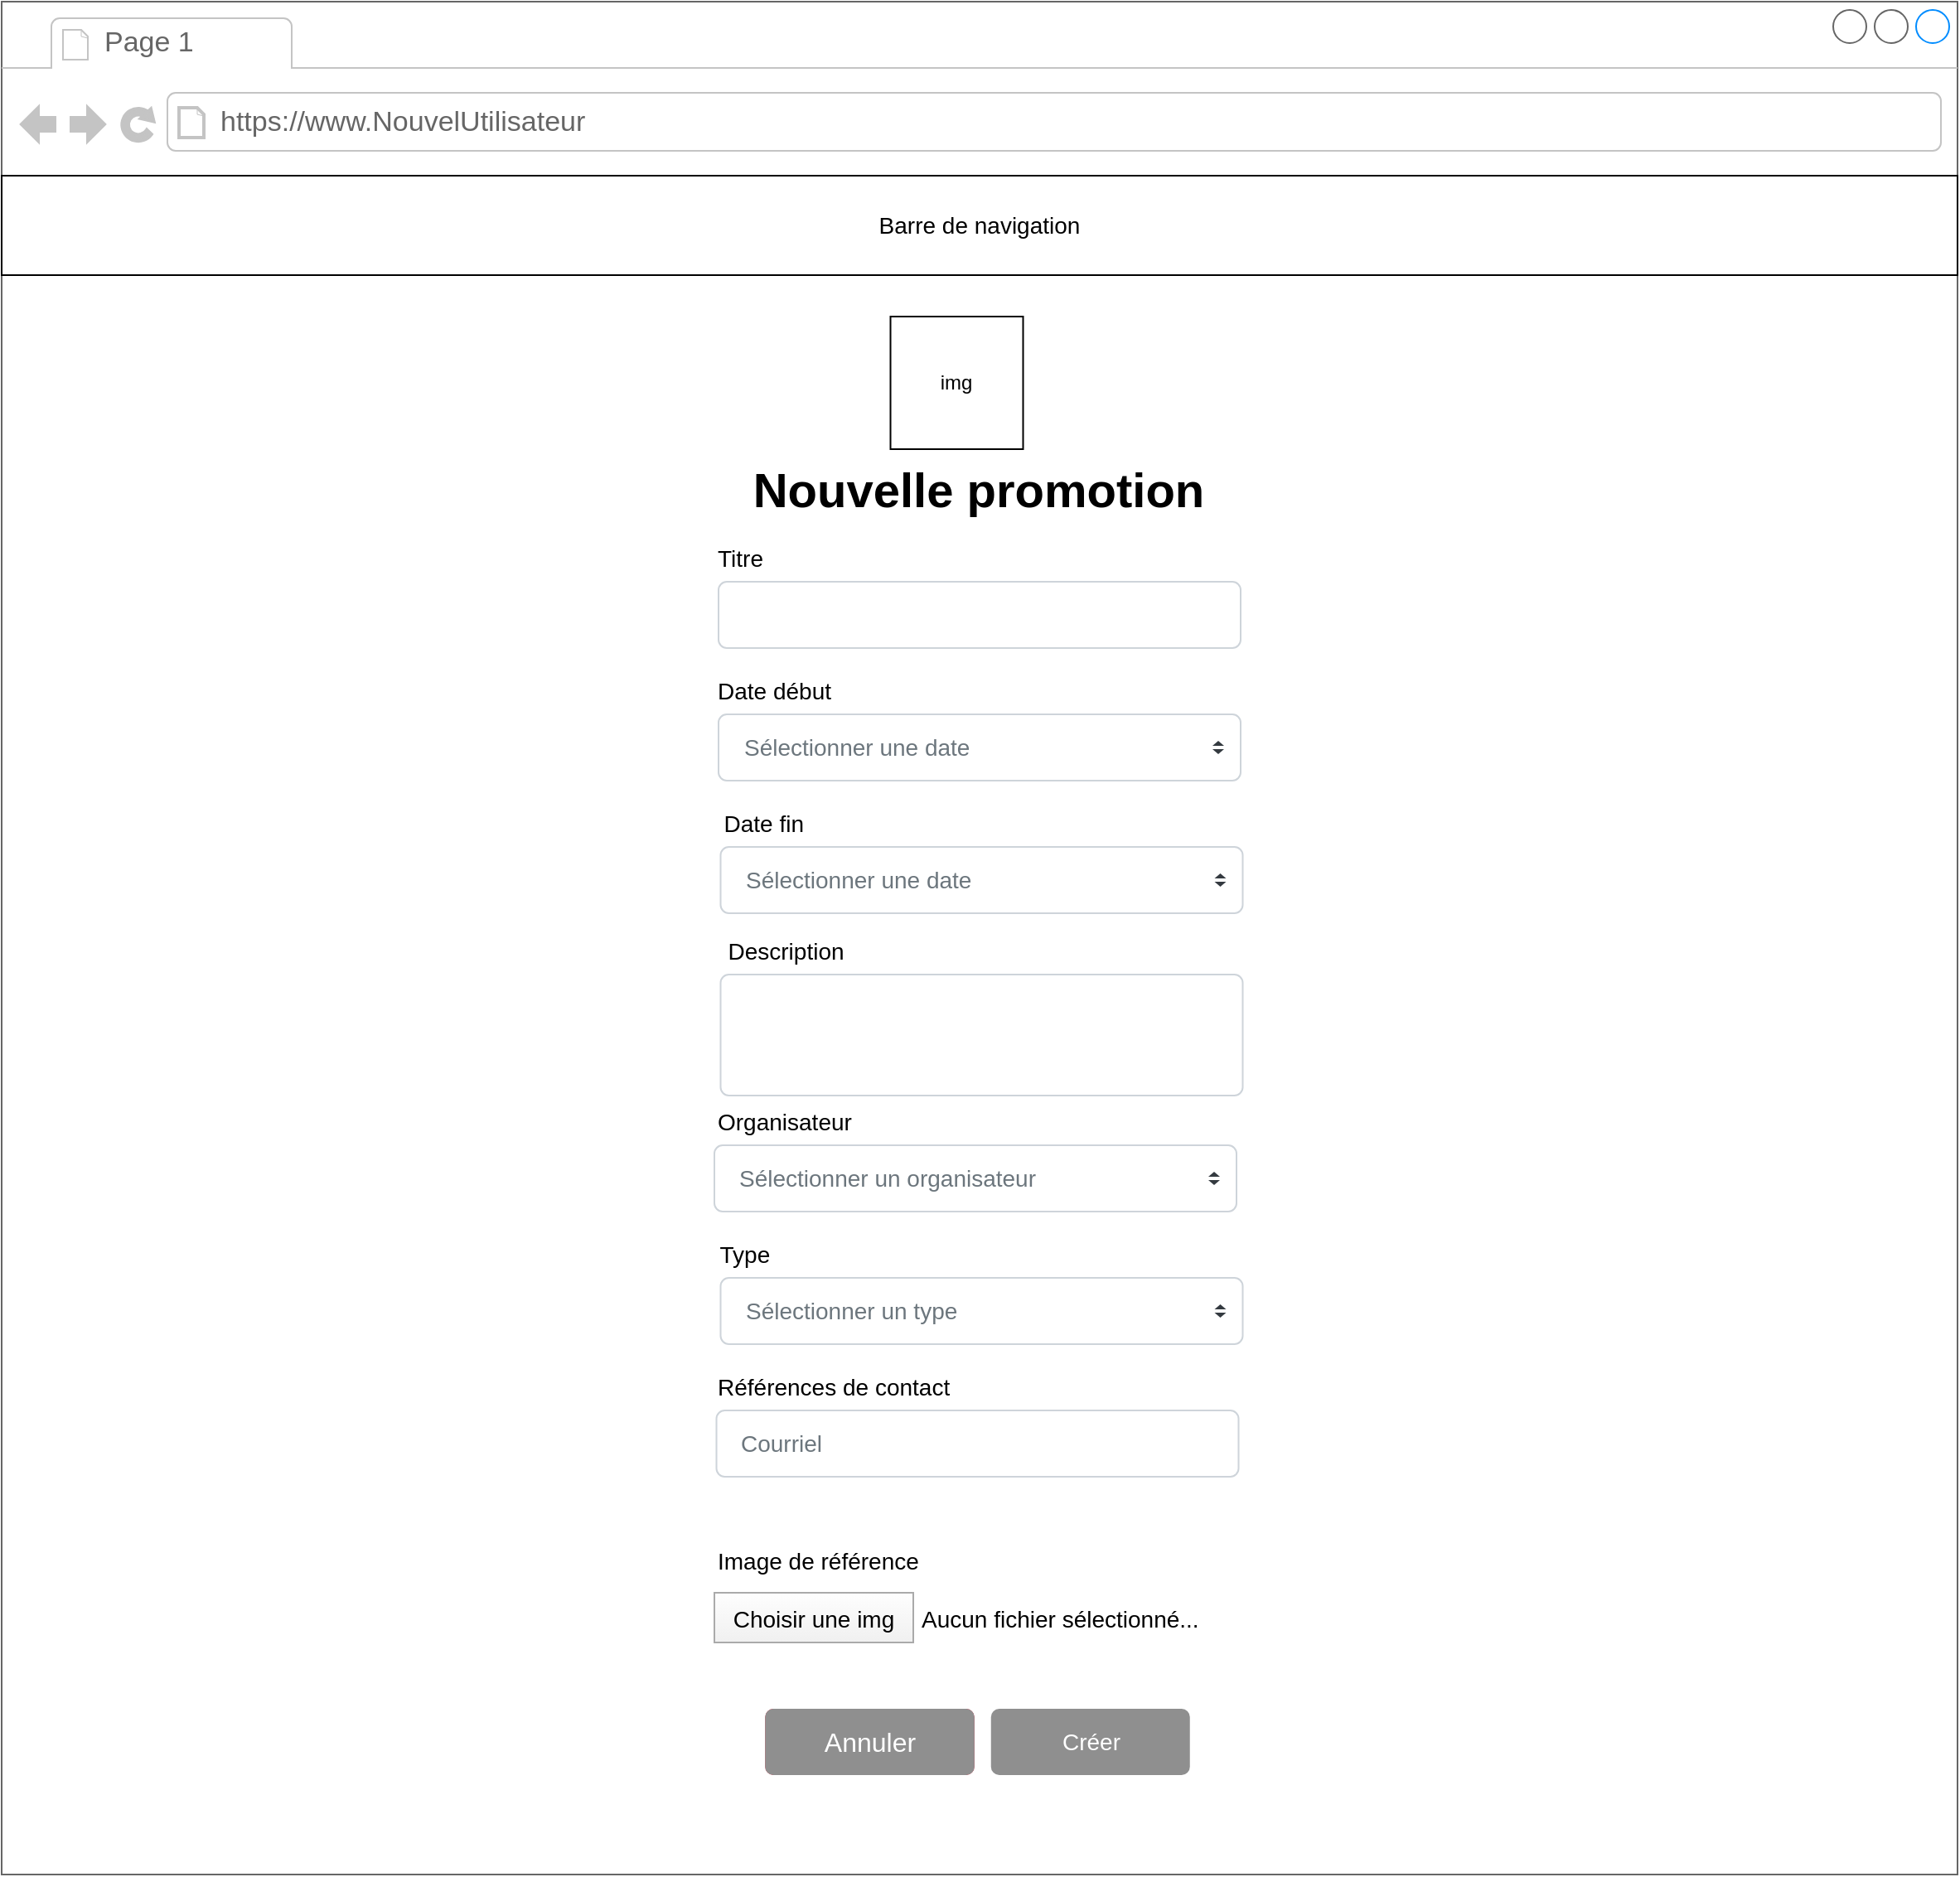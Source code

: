<mxfile version="20.2.3" type="device"><diagram id="v4z9Ec0Ht1OAslnS_UjM" name="Page-1"><mxGraphModel dx="1814" dy="941" grid="1" gridSize="10" guides="1" tooltips="1" connect="1" arrows="1" fold="1" page="1" pageScale="1" pageWidth="827" pageHeight="1169" math="0" shadow="0"><root><mxCell id="0"/><mxCell id="1" parent="0"/><mxCell id="5IHfK-py2Uy9d3OP39Ij-1" value="" style="strokeWidth=1;shadow=0;dashed=0;align=center;html=1;shape=mxgraph.mockup.containers.browserWindow;rSize=0;strokeColor=#666666;strokeColor2=#008cff;strokeColor3=#c4c4c4;mainText=,;recursiveResize=0;" parent="1" vertex="1"><mxGeometry x="220" y="20" width="1180" height="1130" as="geometry"/></mxCell><mxCell id="5IHfK-py2Uy9d3OP39Ij-2" value="Page 1" style="strokeWidth=1;shadow=0;dashed=0;align=center;html=1;shape=mxgraph.mockup.containers.anchor;fontSize=17;fontColor=#666666;align=left;" parent="5IHfK-py2Uy9d3OP39Ij-1" vertex="1"><mxGeometry x="60" y="12" width="110" height="26" as="geometry"/></mxCell><mxCell id="5IHfK-py2Uy9d3OP39Ij-3" value="https://www.NouvelUtilisateur" style="strokeWidth=1;shadow=0;dashed=0;align=center;html=1;shape=mxgraph.mockup.containers.anchor;rSize=0;fontSize=17;fontColor=#666666;align=left;" parent="5IHfK-py2Uy9d3OP39Ij-1" vertex="1"><mxGeometry x="130" y="60" width="250" height="26" as="geometry"/></mxCell><mxCell id="5IHfK-py2Uy9d3OP39Ij-4" value="&lt;font style=&quot;font-size: 14px;&quot;&gt;Barre de navigation&lt;/font&gt;" style="rounded=0;whiteSpace=wrap;html=1;" parent="5IHfK-py2Uy9d3OP39Ij-1" vertex="1"><mxGeometry y="105" width="1180" height="60" as="geometry"/></mxCell><mxCell id="5IHfK-py2Uy9d3OP39Ij-5" value="Titre " style="fillColor=none;strokeColor=none;align=left;fontSize=14;" parent="5IHfK-py2Uy9d3OP39Ij-1" vertex="1"><mxGeometry x="430" y="320" width="100" height="30" as="geometry"/></mxCell><mxCell id="5IHfK-py2Uy9d3OP39Ij-7" value="Date début" style="fillColor=none;strokeColor=none;align=left;fontSize=14;" parent="5IHfK-py2Uy9d3OP39Ij-1" vertex="1"><mxGeometry x="430" y="400" width="100" height="30" as="geometry"/></mxCell><mxCell id="5IHfK-py2Uy9d3OP39Ij-8" value="" style="html=1;shadow=0;dashed=0;shape=mxgraph.bootstrap.rrect;rSize=5;fillColor=#ffffff;strokeColor=#CED4DA;align=left;spacing=15;fontSize=14;fontColor=#6C767D;" parent="5IHfK-py2Uy9d3OP39Ij-1" vertex="1"><mxGeometry x="432.5" y="350" width="315" height="40" as="geometry"/></mxCell><mxCell id="5IHfK-py2Uy9d3OP39Ij-9" value="Créer" style="html=1;shadow=0;dashed=0;shape=mxgraph.bootstrap.rrect;rSize=5;fillColor=#8F8F8F;strokeColor=none;align=center;spacing=15;fontSize=14;fontColor=#ffffff;" parent="5IHfK-py2Uy9d3OP39Ij-1" vertex="1"><mxGeometry x="596.88" y="1030" width="120" height="40" as="geometry"/></mxCell><mxCell id="5IHfK-py2Uy9d3OP39Ij-10" value="Sélectionner un organisateur" style="html=1;shadow=0;dashed=0;shape=mxgraph.bootstrap.rrect;rSize=5;fillColor=#ffffff;strokeColor=#CED4DA;align=left;spacing=15;fontSize=14;fontColor=#6C767D;" parent="5IHfK-py2Uy9d3OP39Ij-1" vertex="1"><mxGeometry x="430" y="690" width="315" height="40" as="geometry"/></mxCell><mxCell id="5IHfK-py2Uy9d3OP39Ij-11" value="" style="shape=triangle;direction=south;fillColor=#343A40;strokeColor=none;perimeter=none;" parent="5IHfK-py2Uy9d3OP39Ij-10" vertex="1"><mxGeometry x="1" y="0.5" width="7" height="3" relative="1" as="geometry"><mxPoint x="-17" y="1" as="offset"/></mxGeometry></mxCell><mxCell id="5IHfK-py2Uy9d3OP39Ij-12" value="" style="shape=triangle;direction=north;fillColor=#343A40;strokeColor=none;perimeter=none;" parent="5IHfK-py2Uy9d3OP39Ij-10" vertex="1"><mxGeometry x="1" y="0.5" width="7" height="3" relative="1" as="geometry"><mxPoint x="-17" y="-4" as="offset"/></mxGeometry></mxCell><mxCell id="5IHfK-py2Uy9d3OP39Ij-13" value="Organisateur" style="fillColor=none;strokeColor=none;align=left;fontSize=14;" parent="5IHfK-py2Uy9d3OP39Ij-1" vertex="1"><mxGeometry x="430" y="660" width="100" height="30" as="geometry"/></mxCell><mxCell id="5IHfK-py2Uy9d3OP39Ij-14" value="&lt;font size=&quot;1&quot; style=&quot;&quot;&gt;&lt;b style=&quot;font-size: 29px;&quot;&gt;Nouvelle promotion&lt;/b&gt;&lt;/font&gt;" style="text;html=1;align=center;verticalAlign=middle;resizable=0;points=[];autosize=1;strokeColor=none;fillColor=none;fontSize=14;" parent="5IHfK-py2Uy9d3OP39Ij-1" vertex="1"><mxGeometry x="438.75" y="270" width="300" height="50" as="geometry"/></mxCell><mxCell id="5IHfK-py2Uy9d3OP39Ij-16" value="Date fin" style="fillColor=none;strokeColor=none;align=left;fontSize=14;" parent="5IHfK-py2Uy9d3OP39Ij-1" vertex="1"><mxGeometry x="433.75" y="480" width="100" height="30" as="geometry"/></mxCell><mxCell id="5IHfK-py2Uy9d3OP39Ij-17" value="" style="html=1;shadow=0;dashed=0;shape=mxgraph.bootstrap.rrect;rSize=5;fillColor=#ffffff;strokeColor=#CED4DA;align=left;spacing=15;fontSize=14;fontColor=#6C767D;" parent="5IHfK-py2Uy9d3OP39Ij-1" vertex="1"><mxGeometry x="433.75" y="587" width="315" height="73" as="geometry"/></mxCell><mxCell id="5IHfK-py2Uy9d3OP39Ij-18" value="Description" style="fillColor=none;strokeColor=none;align=left;fontSize=14;" parent="5IHfK-py2Uy9d3OP39Ij-1" vertex="1"><mxGeometry x="436.25" y="557" width="100" height="30" as="geometry"/></mxCell><mxCell id="5IHfK-py2Uy9d3OP39Ij-19" value="Courriel" style="html=1;shadow=0;dashed=0;shape=mxgraph.bootstrap.rrect;rSize=5;fillColor=#ffffff;strokeColor=#CED4DA;align=left;spacing=15;fontSize=14;fontColor=#6C767D;" parent="5IHfK-py2Uy9d3OP39Ij-1" vertex="1"><mxGeometry x="431.25" y="850" width="315" height="40" as="geometry"/></mxCell><mxCell id="5IHfK-py2Uy9d3OP39Ij-20" value="Références de contact" style="fillColor=none;strokeColor=none;align=left;fontSize=14;" parent="5IHfK-py2Uy9d3OP39Ij-1" vertex="1"><mxGeometry x="430" y="820" width="100" height="30" as="geometry"/></mxCell><mxCell id="5IHfK-py2Uy9d3OP39Ij-23" value="Type" style="fillColor=none;strokeColor=none;align=left;fontSize=14;" parent="5IHfK-py2Uy9d3OP39Ij-1" vertex="1"><mxGeometry x="431.25" y="740" width="100" height="30" as="geometry"/></mxCell><mxCell id="5IHfK-py2Uy9d3OP39Ij-25" value="img" style="whiteSpace=wrap;html=1;aspect=fixed;" parent="5IHfK-py2Uy9d3OP39Ij-1" vertex="1"><mxGeometry x="536.25" y="190" width="80" height="80" as="geometry"/></mxCell><mxCell id="5IHfK-py2Uy9d3OP39Ij-27" value="Sélectionner une date" style="html=1;shadow=0;dashed=0;shape=mxgraph.bootstrap.rrect;rSize=5;fillColor=#ffffff;strokeColor=#CED4DA;align=left;spacing=15;fontSize=14;fontColor=#6C767D;" parent="5IHfK-py2Uy9d3OP39Ij-1" vertex="1"><mxGeometry x="433.75" y="510" width="315" height="40" as="geometry"/></mxCell><mxCell id="5IHfK-py2Uy9d3OP39Ij-28" value="" style="shape=triangle;direction=south;fillColor=#343A40;strokeColor=none;perimeter=none;" parent="5IHfK-py2Uy9d3OP39Ij-27" vertex="1"><mxGeometry x="1" y="0.5" width="7" height="3" relative="1" as="geometry"><mxPoint x="-17" y="1" as="offset"/></mxGeometry></mxCell><mxCell id="5IHfK-py2Uy9d3OP39Ij-29" value="" style="shape=triangle;direction=north;fillColor=#343A40;strokeColor=none;perimeter=none;" parent="5IHfK-py2Uy9d3OP39Ij-27" vertex="1"><mxGeometry x="1" y="0.5" width="7" height="3" relative="1" as="geometry"><mxPoint x="-17" y="-4" as="offset"/></mxGeometry></mxCell><mxCell id="5IHfK-py2Uy9d3OP39Ij-30" value="Sélectionner une date" style="html=1;shadow=0;dashed=0;shape=mxgraph.bootstrap.rrect;rSize=5;fillColor=#ffffff;strokeColor=#CED4DA;align=left;spacing=15;fontSize=14;fontColor=#6C767D;" parent="5IHfK-py2Uy9d3OP39Ij-1" vertex="1"><mxGeometry x="432.5" y="430" width="315" height="40" as="geometry"/></mxCell><mxCell id="5IHfK-py2Uy9d3OP39Ij-31" value="" style="shape=triangle;direction=south;fillColor=#343A40;strokeColor=none;perimeter=none;" parent="5IHfK-py2Uy9d3OP39Ij-30" vertex="1"><mxGeometry x="1" y="0.5" width="7" height="3" relative="1" as="geometry"><mxPoint x="-17" y="1" as="offset"/></mxGeometry></mxCell><mxCell id="5IHfK-py2Uy9d3OP39Ij-32" value="" style="shape=triangle;direction=north;fillColor=#343A40;strokeColor=none;perimeter=none;" parent="5IHfK-py2Uy9d3OP39Ij-30" vertex="1"><mxGeometry x="1" y="0.5" width="7" height="3" relative="1" as="geometry"><mxPoint x="-17" y="-4" as="offset"/></mxGeometry></mxCell><mxCell id="5IHfK-py2Uy9d3OP39Ij-33" value="Sélectionner un type" style="html=1;shadow=0;dashed=0;shape=mxgraph.bootstrap.rrect;rSize=5;fillColor=#ffffff;strokeColor=#CED4DA;align=left;spacing=15;fontSize=14;fontColor=#6C767D;" parent="5IHfK-py2Uy9d3OP39Ij-1" vertex="1"><mxGeometry x="433.75" y="770" width="315" height="40" as="geometry"/></mxCell><mxCell id="5IHfK-py2Uy9d3OP39Ij-34" value="" style="shape=triangle;direction=south;fillColor=#343A40;strokeColor=none;perimeter=none;" parent="5IHfK-py2Uy9d3OP39Ij-33" vertex="1"><mxGeometry x="1" y="0.5" width="7" height="3" relative="1" as="geometry"><mxPoint x="-17" y="1" as="offset"/></mxGeometry></mxCell><mxCell id="5IHfK-py2Uy9d3OP39Ij-35" value="" style="shape=triangle;direction=north;fillColor=#343A40;strokeColor=none;perimeter=none;" parent="5IHfK-py2Uy9d3OP39Ij-33" vertex="1"><mxGeometry x="1" y="0.5" width="7" height="3" relative="1" as="geometry"><mxPoint x="-17" y="-4" as="offset"/></mxGeometry></mxCell><mxCell id="5IHfK-py2Uy9d3OP39Ij-44" value="Image de référence" style="fillColor=none;strokeColor=none;align=left;fontSize=14;" parent="5IHfK-py2Uy9d3OP39Ij-1" vertex="1"><mxGeometry x="430" y="920" width="150" height="40" as="geometry"/></mxCell><mxCell id="5IHfK-py2Uy9d3OP39Ij-45" value="Choisir une img" style="fillColor=#FEFEFE;strokeColor=#AAAAAA;fontSize=14;gradientColor=#F0F0F0;" parent="5IHfK-py2Uy9d3OP39Ij-1" vertex="1"><mxGeometry x="430" y="960" width="120" height="30" as="geometry"/></mxCell><mxCell id="5IHfK-py2Uy9d3OP39Ij-46" value="Aucun fichier sélectionné..." style="fillColor=none;strokeColor=none;align=left;fontSize=14;spacing=5;" parent="5IHfK-py2Uy9d3OP39Ij-1" vertex="1"><mxGeometry x="550" y="960" width="100" height="30" as="geometry"/></mxCell><mxCell id="XAdnK-ePKMVtcPv_2n0W-1" value="Annuler" style="html=1;shadow=0;dashed=0;shape=mxgraph.bootstrap.rrect;rSize=5;strokeColor=none;strokeWidth=1;fillColor=#DB2843;fontColor=#FFFFFF;whiteSpace=wrap;align=center;verticalAlign=middle;spacingLeft=0;fontStyle=0;fontSize=16;spacing=5;" parent="5IHfK-py2Uy9d3OP39Ij-1" vertex="1"><mxGeometry x="460.63" y="1030" width="126.25" height="40" as="geometry"/></mxCell><mxCell id="lMK2Yp4Fc7nRgAxM5zXa-1" value="Annuler" style="html=1;shadow=0;dashed=0;shape=mxgraph.bootstrap.rrect;rSize=5;strokeColor=none;strokeWidth=1;fillColor=#8F8F8F;fontColor=#FFFFFF;whiteSpace=wrap;align=center;verticalAlign=middle;spacingLeft=0;fontStyle=0;fontSize=16;spacing=5;" parent="5IHfK-py2Uy9d3OP39Ij-1" vertex="1"><mxGeometry x="460.63" y="1030" width="126.25" height="40" as="geometry"/></mxCell></root></mxGraphModel></diagram></mxfile>